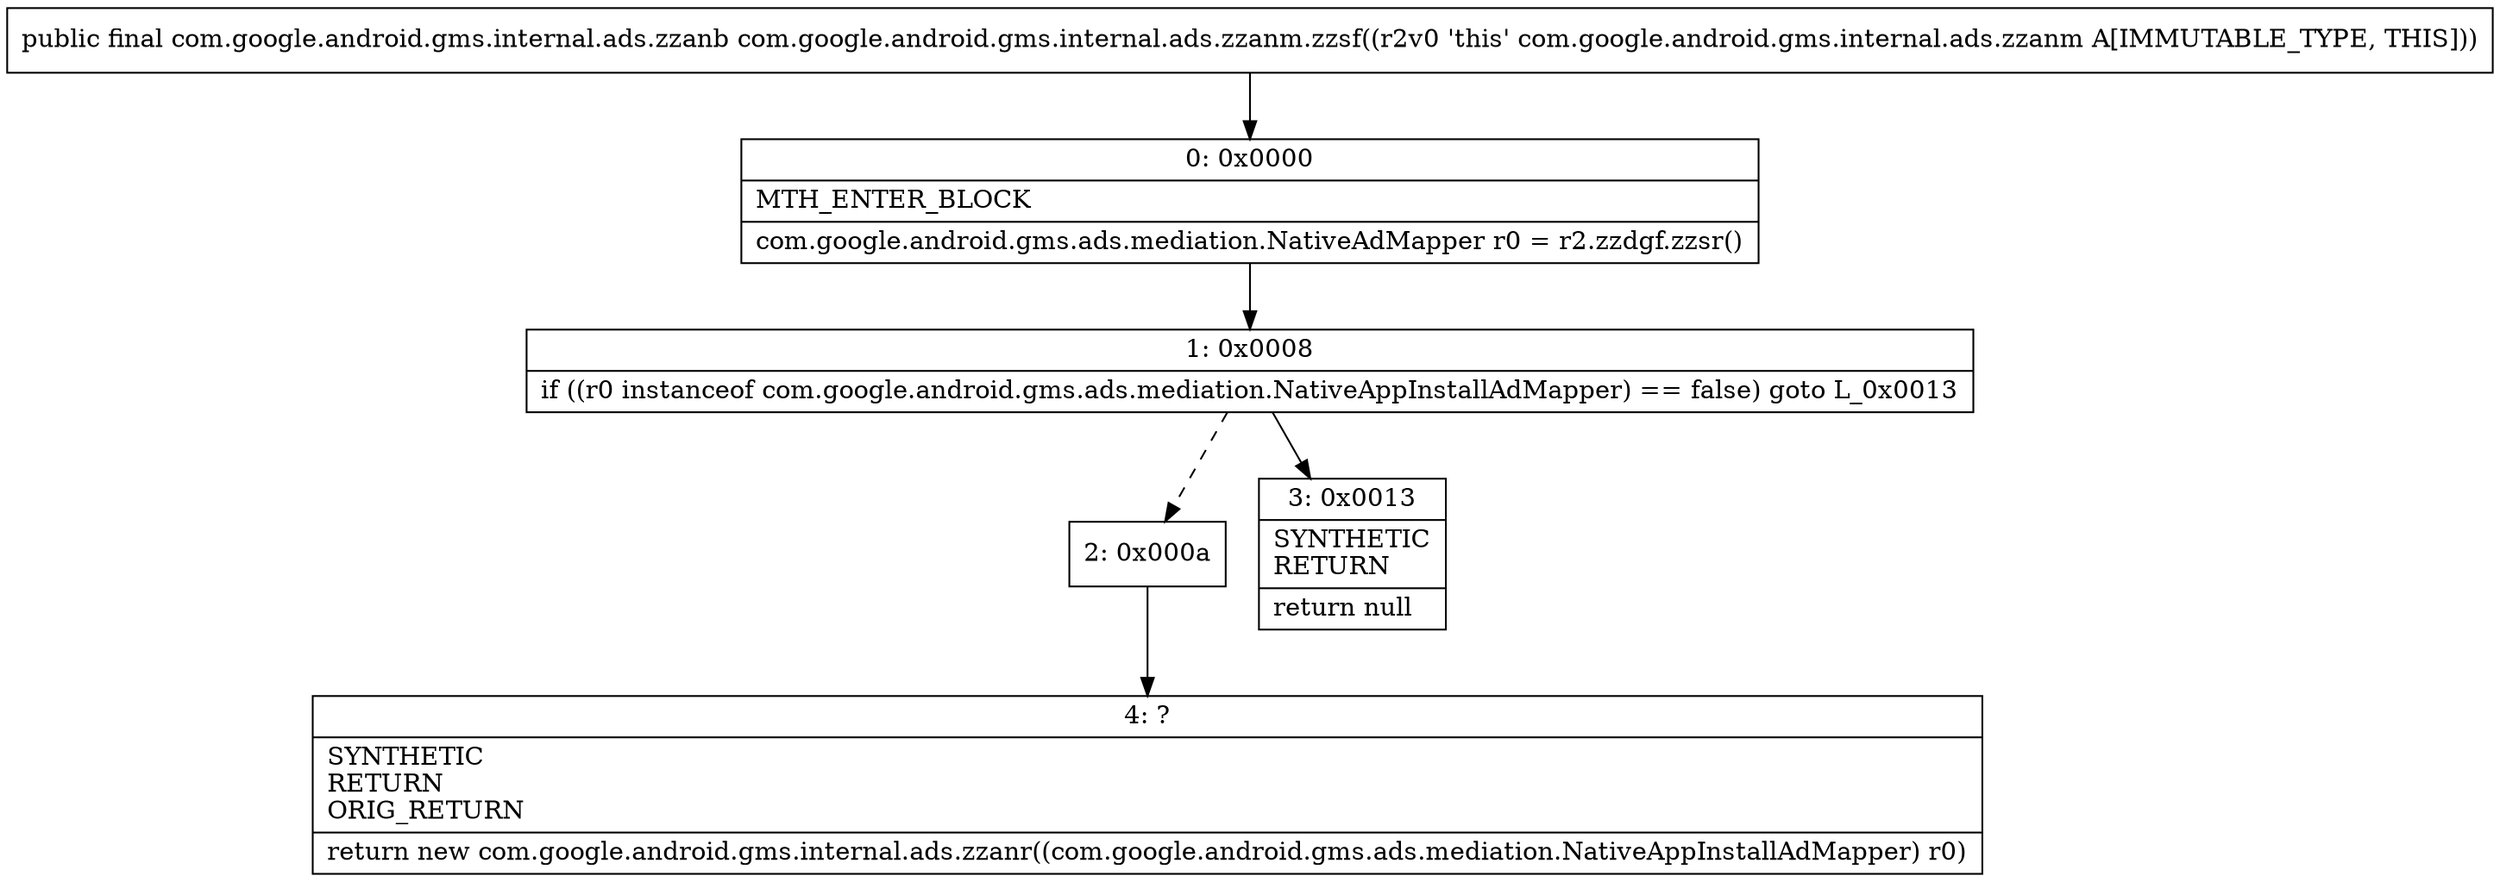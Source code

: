 digraph "CFG forcom.google.android.gms.internal.ads.zzanm.zzsf()Lcom\/google\/android\/gms\/internal\/ads\/zzanb;" {
Node_0 [shape=record,label="{0\:\ 0x0000|MTH_ENTER_BLOCK\l|com.google.android.gms.ads.mediation.NativeAdMapper r0 = r2.zzdgf.zzsr()\l}"];
Node_1 [shape=record,label="{1\:\ 0x0008|if ((r0 instanceof com.google.android.gms.ads.mediation.NativeAppInstallAdMapper) == false) goto L_0x0013\l}"];
Node_2 [shape=record,label="{2\:\ 0x000a}"];
Node_3 [shape=record,label="{3\:\ 0x0013|SYNTHETIC\lRETURN\l|return null\l}"];
Node_4 [shape=record,label="{4\:\ ?|SYNTHETIC\lRETURN\lORIG_RETURN\l|return new com.google.android.gms.internal.ads.zzanr((com.google.android.gms.ads.mediation.NativeAppInstallAdMapper) r0)\l}"];
MethodNode[shape=record,label="{public final com.google.android.gms.internal.ads.zzanb com.google.android.gms.internal.ads.zzanm.zzsf((r2v0 'this' com.google.android.gms.internal.ads.zzanm A[IMMUTABLE_TYPE, THIS])) }"];
MethodNode -> Node_0;
Node_0 -> Node_1;
Node_1 -> Node_2[style=dashed];
Node_1 -> Node_3;
Node_2 -> Node_4;
}


